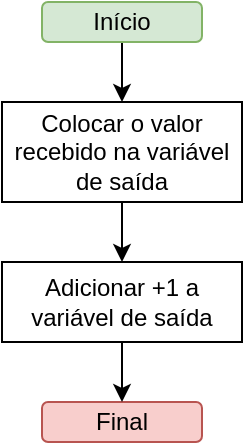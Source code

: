 <mxfile version="14.9.6" type="device"><diagram id="C5RBs43oDa-KdzZeNtuy" name="Page-1"><mxGraphModel dx="931" dy="563" grid="1" gridSize="10" guides="1" tooltips="1" connect="1" arrows="1" fold="1" page="1" pageScale="1" pageWidth="827" pageHeight="1169" math="0" shadow="0"><root><mxCell id="WIyWlLk6GJQsqaUBKTNV-0"/><mxCell id="WIyWlLk6GJQsqaUBKTNV-1" parent="WIyWlLk6GJQsqaUBKTNV-0"/><mxCell id="80B60Oj1ttkDl0Y54Ycz-10" value="" style="edgeStyle=orthogonalEdgeStyle;rounded=0;orthogonalLoop=1;jettySize=auto;html=1;" edge="1" parent="WIyWlLk6GJQsqaUBKTNV-1" source="80B60Oj1ttkDl0Y54Ycz-2" target="80B60Oj1ttkDl0Y54Ycz-8"><mxGeometry relative="1" as="geometry"/></mxCell><mxCell id="80B60Oj1ttkDl0Y54Ycz-2" value="Início" style="rounded=1;whiteSpace=wrap;html=1;fillColor=#d5e8d4;strokeColor=#82b366;" vertex="1" parent="WIyWlLk6GJQsqaUBKTNV-1"><mxGeometry x="50" y="20" width="80" height="20" as="geometry"/></mxCell><mxCell id="80B60Oj1ttkDl0Y54Ycz-13" value="" style="edgeStyle=orthogonalEdgeStyle;rounded=0;orthogonalLoop=1;jettySize=auto;html=1;" edge="1" parent="WIyWlLk6GJQsqaUBKTNV-1" source="80B60Oj1ttkDl0Y54Ycz-8" target="80B60Oj1ttkDl0Y54Ycz-12"><mxGeometry relative="1" as="geometry"/></mxCell><mxCell id="80B60Oj1ttkDl0Y54Ycz-8" value="Colocar o valor recebido na variável de saída" style="rounded=0;whiteSpace=wrap;html=1;" vertex="1" parent="WIyWlLk6GJQsqaUBKTNV-1"><mxGeometry x="30" y="70" width="120" height="50" as="geometry"/></mxCell><mxCell id="80B60Oj1ttkDl0Y54Ycz-9" value="Final" style="rounded=1;whiteSpace=wrap;html=1;fillColor=#f8cecc;strokeColor=#b85450;" vertex="1" parent="WIyWlLk6GJQsqaUBKTNV-1"><mxGeometry x="50" y="220" width="80" height="20" as="geometry"/></mxCell><mxCell id="80B60Oj1ttkDl0Y54Ycz-14" value="" style="edgeStyle=orthogonalEdgeStyle;rounded=0;orthogonalLoop=1;jettySize=auto;html=1;" edge="1" parent="WIyWlLk6GJQsqaUBKTNV-1" source="80B60Oj1ttkDl0Y54Ycz-12" target="80B60Oj1ttkDl0Y54Ycz-9"><mxGeometry relative="1" as="geometry"/></mxCell><mxCell id="80B60Oj1ttkDl0Y54Ycz-12" value="Adicionar +1 a variável de saída" style="rounded=0;whiteSpace=wrap;html=1;" vertex="1" parent="WIyWlLk6GJQsqaUBKTNV-1"><mxGeometry x="30" y="150" width="120" height="40" as="geometry"/></mxCell></root></mxGraphModel></diagram></mxfile>